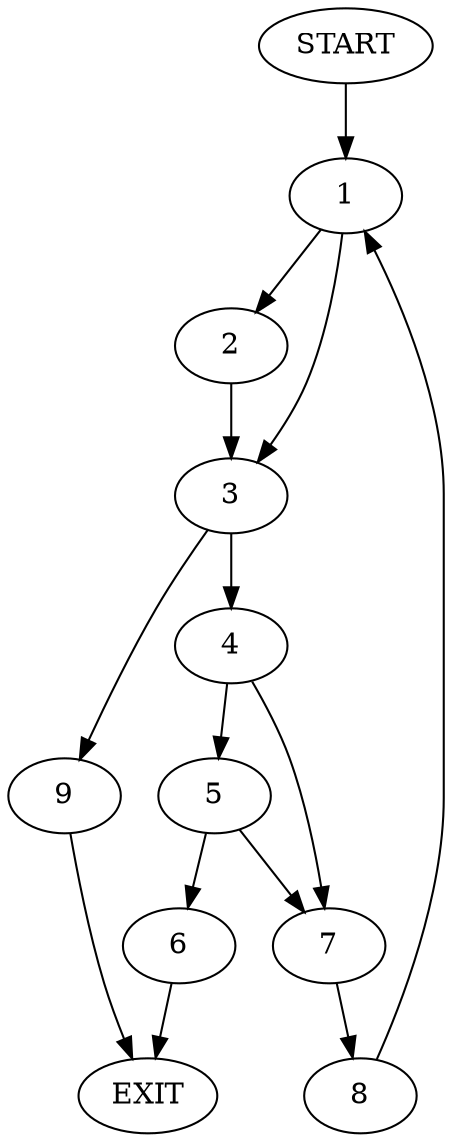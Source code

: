 digraph { 
0 [label="START"];
1;
2;
3;
4;
5;
6;
7;
8;
9;
10[label="EXIT"];
0 -> 1;
1 -> 2;
1 -> 3;
2 -> 3;
3 -> 4;
3 -> 9;
4 -> 5;
4 -> 7;
5 -> 6;
5 -> 7;
6 -> 10;
7 -> 8;
8 -> 1;
9 -> 10;
}